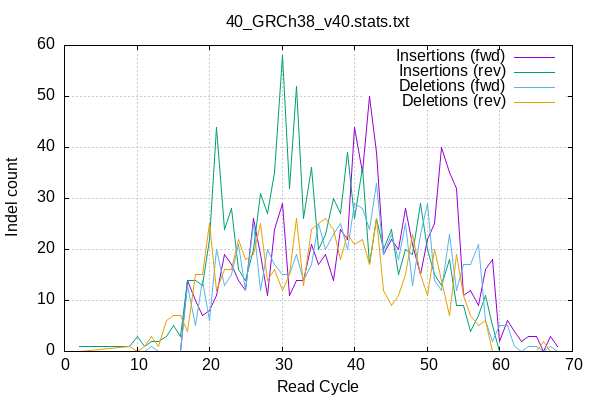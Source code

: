 
        set terminal png size 600,400 truecolor
        set output "plots/indel-cycles.png"
        set grid xtics ytics y2tics back lc rgb "#cccccc"
        set style line 1 linetype 1  linecolor rgb "red"
        set style line 2 linetype 2  linecolor rgb "black"
        set style line 3 linetype 3  linecolor rgb "green"
        set style line 4 linetype 4  linecolor rgb "blue"
        set style increment user
        set ylabel "Indel count"
        set xlabel "Read Cycle"
        set title "40_GRCh38_v40.stats.txt" noenhanced
    plot '-' w l ti 'Insertions (fwd)', '' w l ti 'Insertions (rev)', '' w l ti 'Deletions (fwd)', '' w l ti 'Deletions (rev)'
2	0
9	0
10	0
11	0
12	0
13	0
14	0
15	0
16	0
17	14
18	10
19	7
20	8
21	11
22	19
23	17
24	14
25	12
26	26
27	19
28	11
29	24
30	29
31	11
32	14
33	14
34	21
35	17
36	19
37	14
38	24
39	22
40	44
41	35
42	50
43	39
44	19
45	22
46	20
47	28
48	21
49	15
50	22
51	25
52	40
53	35
54	32
55	11
56	12
57	9
58	16
59	18
60	2
61	6
62	4
63	2
64	3
65	3
66	0
67	3
68	1
end
2	1
9	1
10	3
11	1
12	2
13	2
14	3
15	5
16	3
17	14
18	14
19	13
20	22
21	44
22	24
23	28
24	16
25	14
26	20
27	31
28	27
29	35
30	58
31	32
32	52
33	26
34	36
35	20
36	23
37	30
38	27
39	39
40	26
41	36
42	17
43	26
44	20
45	24
46	15
47	20
48	19
49	29
50	20
51	15
52	13
53	18
54	9
55	9
56	4
57	7
58	11
59	5
60	0
61	0
62	0
63	0
64	0
65	0
66	0
67	0
68	0
end
2	0
9	0
10	0
11	0
12	1
13	0
14	0
15	0
16	0
17	13
18	5
19	14
20	6
21	20
22	13
23	15
24	21
25	12
26	25
27	12
28	20
29	17
30	15
31	15
32	19
33	14
34	17
35	25
36	20
37	23
38	25
39	20
40	29
41	28
42	24
43	33
44	19
45	23
46	18
47	25
48	13
49	23
50	29
51	14
52	12
53	23
54	12
55	17
56	17
57	21
58	6
59	2
60	5
61	5
62	1
63	0
64	1
65	1
66	0
67	1
68	0
end
2	0
9	1
10	0
11	1
12	3
13	1
14	6
15	7
16	7
17	4
18	15
19	15
20	25
21	12
22	16
23	16
24	22
25	18
26	19
27	25
28	14
29	16
30	12
31	15
32	26
33	13
34	24
35	25
36	26
37	24
38	18
39	23
40	21
41	22
42	17
43	26
44	12
45	9
46	11
47	15
48	23
49	15
50	11
51	20
52	14
53	7
54	19
55	11
56	7
57	5
58	6
59	0
60	0
61	0
62	0
63	0
64	0
65	0
66	2
67	0
68	0
end
